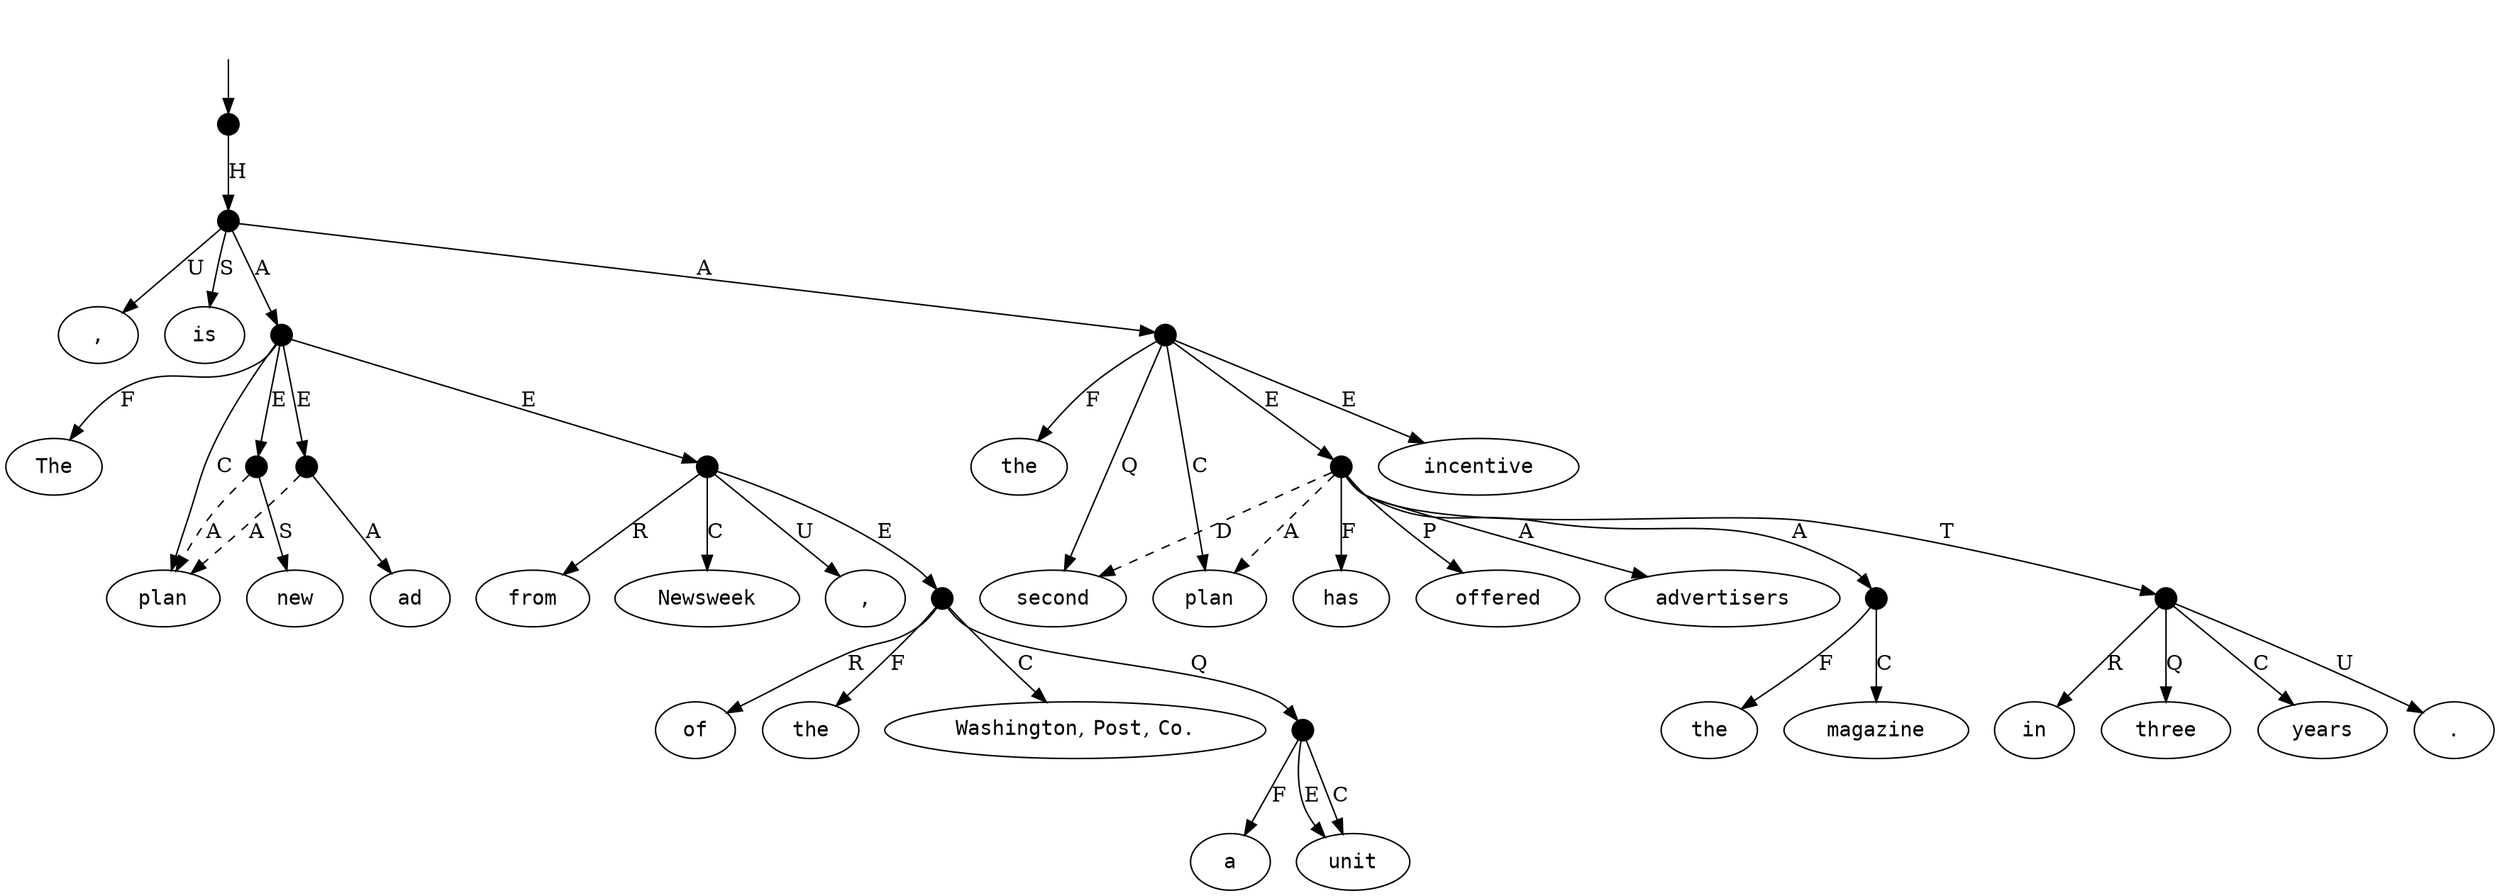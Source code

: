 digraph "20012002" {
  top [ style=invis ];
  top -> 28;
  0 [ label=<<table align="center" border="0" cellspacing="0"><tr><td colspan="2"><font face="Courier">The</font></td></tr></table>> ];
  1 [ label=<<table align="center" border="0" cellspacing="0"><tr><td colspan="2"><font face="Courier">new</font></td></tr></table>> ];
  2 [ label=<<table align="center" border="0" cellspacing="0"><tr><td colspan="2"><font face="Courier">ad</font></td></tr></table>> ];
  3 [ label=<<table align="center" border="0" cellspacing="0"><tr><td colspan="2"><font face="Courier">plan</font></td></tr></table>> ];
  4 [ label=<<table align="center" border="0" cellspacing="0"><tr><td colspan="2"><font face="Courier">from</font></td></tr></table>> ];
  5 [ label=<<table align="center" border="0" cellspacing="0"><tr><td colspan="2"><font face="Courier">Newsweek</font></td></tr></table>> ];
  6 [ label=<<table align="center" border="0" cellspacing="0"><tr><td colspan="2"><font face="Courier">,</font></td></tr></table>> ];
  7 [ label=<<table align="center" border="0" cellspacing="0"><tr><td colspan="2"><font face="Courier">a</font></td></tr></table>> ];
  8 [ label=<<table align="center" border="0" cellspacing="0"><tr><td colspan="2"><font face="Courier">unit</font></td></tr></table>> ];
  9 [ label=<<table align="center" border="0" cellspacing="0"><tr><td colspan="2"><font face="Courier">of</font></td></tr></table>> ];
  10 [ label=<<table align="center" border="0" cellspacing="0"><tr><td colspan="2"><font face="Courier">the</font></td></tr></table>> ];
  11 [ label=<<table align="center" border="0" cellspacing="0"><tr><td colspan="2"><font face="Courier">Washington</font>,&nbsp;<font face="Courier">Post</font>,&nbsp;<font face="Courier">Co.</font></td></tr></table>> ];
  12 [ label=<<table align="center" border="0" cellspacing="0"><tr><td colspan="2"><font face="Courier">,</font></td></tr></table>> ];
  13 [ label=<<table align="center" border="0" cellspacing="0"><tr><td colspan="2"><font face="Courier">is</font></td></tr></table>> ];
  14 [ label=<<table align="center" border="0" cellspacing="0"><tr><td colspan="2"><font face="Courier">the</font></td></tr></table>> ];
  15 [ label=<<table align="center" border="0" cellspacing="0"><tr><td colspan="2"><font face="Courier">second</font></td></tr></table>> ];
  16 [ label=<<table align="center" border="0" cellspacing="0"><tr><td colspan="2"><font face="Courier">incentive</font></td></tr></table>> ];
  17 [ label=<<table align="center" border="0" cellspacing="0"><tr><td colspan="2"><font face="Courier">plan</font></td></tr></table>> ];
  18 [ label=<<table align="center" border="0" cellspacing="0"><tr><td colspan="2"><font face="Courier">the</font></td></tr></table>> ];
  19 [ label=<<table align="center" border="0" cellspacing="0"><tr><td colspan="2"><font face="Courier">magazine</font></td></tr></table>> ];
  20 [ label=<<table align="center" border="0" cellspacing="0"><tr><td colspan="2"><font face="Courier">has</font></td></tr></table>> ];
  21 [ label=<<table align="center" border="0" cellspacing="0"><tr><td colspan="2"><font face="Courier">offered</font></td></tr></table>> ];
  22 [ label=<<table align="center" border="0" cellspacing="0"><tr><td colspan="2"><font face="Courier">advertisers</font></td></tr></table>> ];
  23 [ label=<<table align="center" border="0" cellspacing="0"><tr><td colspan="2"><font face="Courier">in</font></td></tr></table>> ];
  24 [ label=<<table align="center" border="0" cellspacing="0"><tr><td colspan="2"><font face="Courier">three</font></td></tr></table>> ];
  25 [ label=<<table align="center" border="0" cellspacing="0"><tr><td colspan="2"><font face="Courier">years</font></td></tr></table>> ];
  26 [ label=<<table align="center" border="0" cellspacing="0"><tr><td colspan="2"><font face="Courier">.</font></td></tr></table>> ];
  27 [ shape=point, width=0.2 ];
  28 [ shape=point, width=0.2 ];
  29 [ shape=point, width=0.2 ];
  30 [ shape=point, width=0.2 ];
  31 [ shape=point, width=0.2 ];
  32 [ shape=point, width=0.2 ];
  33 [ shape=point, width=0.2 ];
  34 [ shape=point, width=0.2 ];
  35 [ shape=point, width=0.2 ];
  36 [ shape=point, width=0.2 ];
  37 [ shape=point, width=0.2 ];
  38 [ shape=point, width=0.2 ];
  37 -> 15 [ label="D", style=dashed ];
  33 -> 8 [ label="E" ];
  32 -> 6 [ label="U" ];
  37 -> 22 [ label="A" ];
  33 -> 7 [ label="F" ];
  33 -> 8 [ label="C" ];
  31 -> 2 [ label="A" ];
  29 -> 12 [ label="U" ];
  35 -> 15 [ label="Q" ];
  35 -> 17 [ label="C" ];
  38 -> 24 [ label="Q" ];
  29 -> 13 [ label="S" ];
  27 -> 3 [ label="C" ];
  34 -> 10 [ label="F" ];
  30 -> 1 [ label="S" ];
  34 -> 33 [ label="Q" ];
  37 -> 17 [ label="A", style=dashed ];
  32 -> 34 [ label="E" ];
  27 -> 32 [ label="E" ];
  29 -> 35 [ label="A" ];
  38 -> 23 [ label="R" ];
  31 -> 3 [ label="A", style=dashed ];
  34 -> 9 [ label="R" ];
  32 -> 5 [ label="C" ];
  36 -> 18 [ label="F" ];
  38 -> 25 [ label="C" ];
  37 -> 38 [ label="T" ];
  30 -> 3 [ label="A", style=dashed ];
  34 -> 11 [ label="C" ];
  27 -> 0 [ label="F" ];
  38 -> 26 [ label="U" ];
  35 -> 14 [ label="F" ];
  37 -> 36 [ label="A" ];
  36 -> 19 [ label="C" ];
  37 -> 21 [ label="P" ];
  35 -> 37 [ label="E" ];
  29 -> 27 [ label="A" ];
  37 -> 20 [ label="F" ];
  27 -> 31 [ label="E" ];
  28 -> 29 [ label="H" ];
  32 -> 4 [ label="R" ];
  35 -> 16 [ label="E" ];
  27 -> 30 [ label="E" ];
}

